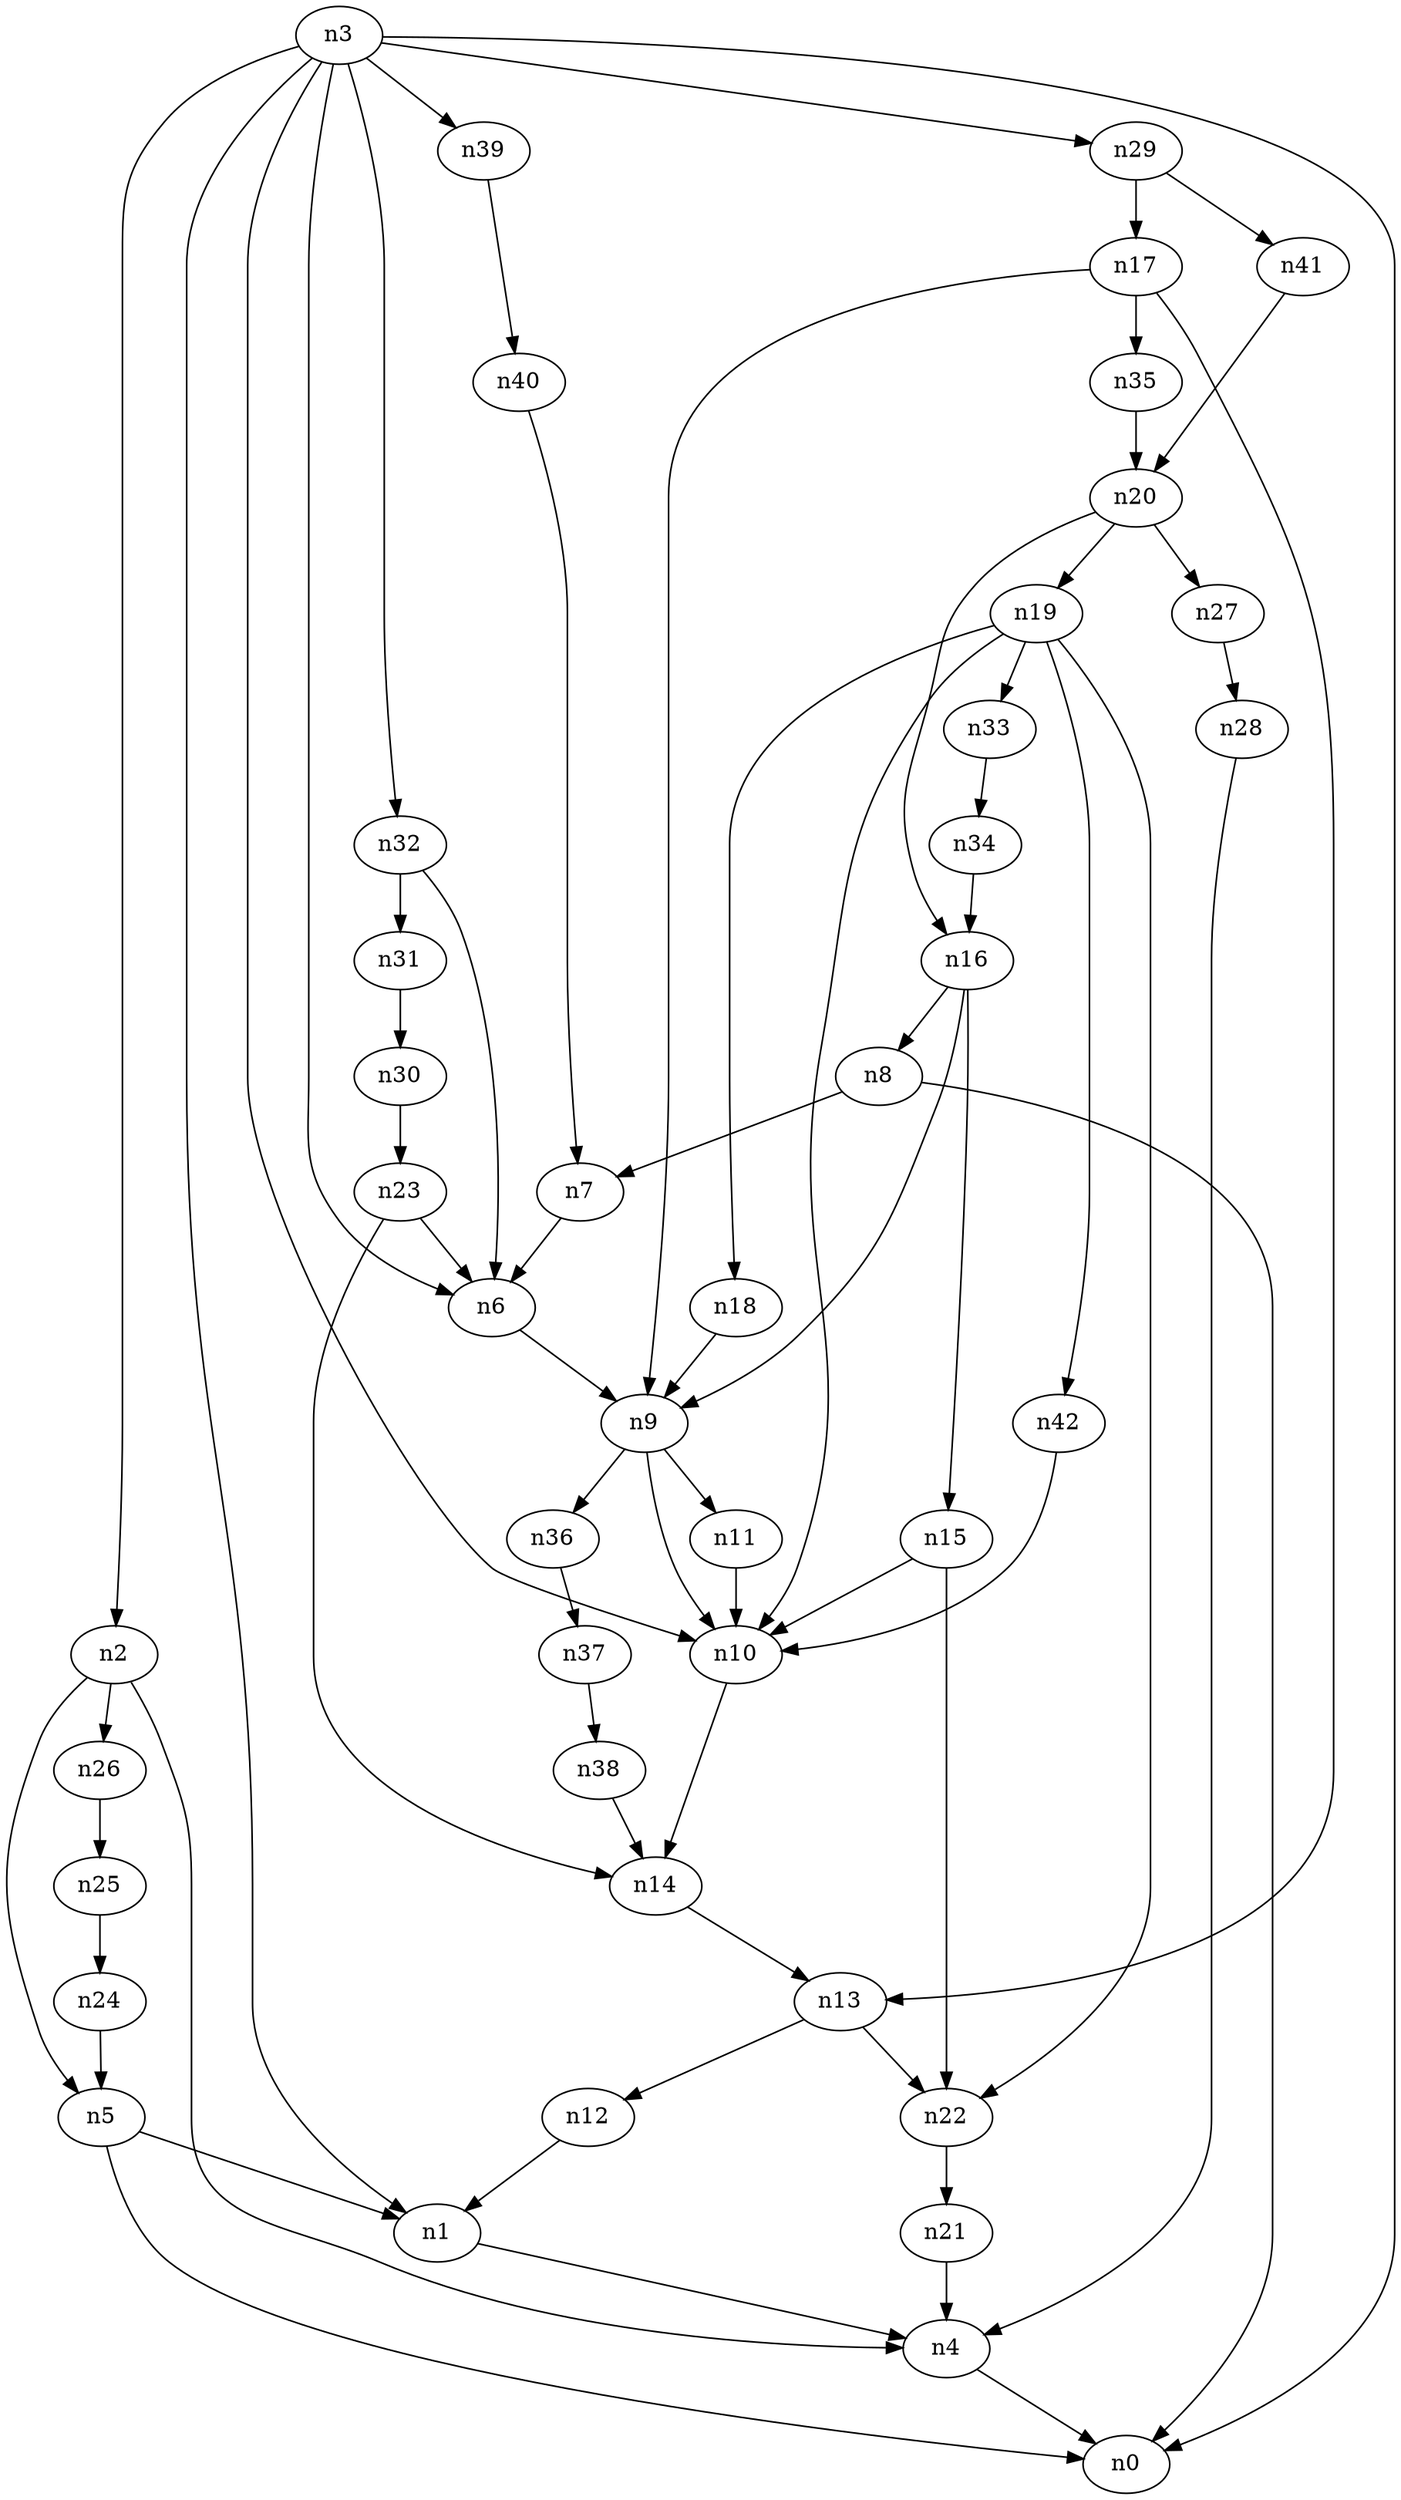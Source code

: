 digraph G {
	n1 -> n4	 [_graphml_id=e4];
	n2 -> n4	 [_graphml_id=e7];
	n2 -> n5	 [_graphml_id=e8];
	n2 -> n26	 [_graphml_id=e41];
	n3 -> n0	 [_graphml_id=e0];
	n3 -> n1	 [_graphml_id=e3];
	n3 -> n2	 [_graphml_id=e6];
	n3 -> n6	 [_graphml_id=e9];
	n3 -> n10	 [_graphml_id=e15];
	n3 -> n29	 [_graphml_id=e46];
	n3 -> n32	 [_graphml_id=e67];
	n3 -> n39	 [_graphml_id=e62];
	n4 -> n0	 [_graphml_id=e1];
	n5 -> n0	 [_graphml_id=e2];
	n5 -> n1	 [_graphml_id=e5];
	n6 -> n9	 [_graphml_id=e13];
	n7 -> n6	 [_graphml_id=e10];
	n8 -> n0	 [_graphml_id=e12];
	n8 -> n7	 [_graphml_id=e11];
	n9 -> n10	 [_graphml_id=e14];
	n9 -> n11	 [_graphml_id=e17];
	n9 -> n36	 [_graphml_id=e58];
	n10 -> n14	 [_graphml_id=e21];
	n11 -> n10	 [_graphml_id=e16];
	n12 -> n1	 [_graphml_id=e18];
	n13 -> n12	 [_graphml_id=e19];
	n13 -> n22	 [_graphml_id=e34];
	n14 -> n13	 [_graphml_id=e20];
	n15 -> n10	 [_graphml_id=e22];
	n15 -> n22	 [_graphml_id=e37];
	n16 -> n8	 [_graphml_id=e24];
	n16 -> n9	 [_graphml_id=e27];
	n16 -> n15	 [_graphml_id=e23];
	n17 -> n9	 [_graphml_id=e26];
	n17 -> n13	 [_graphml_id=e25];
	n17 -> n35	 [_graphml_id=e56];
	n18 -> n9	 [_graphml_id=e28];
	n19 -> n10	 [_graphml_id=e57];
	n19 -> n18	 [_graphml_id=e29];
	n19 -> n22	 [_graphml_id=e47];
	n19 -> n33	 [_graphml_id=e52];
	n19 -> n42	 [_graphml_id=e68];
	n20 -> n16	 [_graphml_id=e31];
	n20 -> n19	 [_graphml_id=e30];
	n20 -> n27	 [_graphml_id=e42];
	n21 -> n4	 [_graphml_id=e32];
	n22 -> n21	 [_graphml_id=e33];
	n23 -> n6	 [_graphml_id=e35];
	n23 -> n14	 [_graphml_id=e36];
	n24 -> n5	 [_graphml_id=e38];
	n25 -> n24	 [_graphml_id=e39];
	n26 -> n25	 [_graphml_id=e40];
	n27 -> n28	 [_graphml_id=e43];
	n28 -> n4	 [_graphml_id=e44];
	n29 -> n17	 [_graphml_id=e45];
	n29 -> n41	 [_graphml_id=e66];
	n30 -> n23	 [_graphml_id=e48];
	n31 -> n30	 [_graphml_id=e49];
	n32 -> n6	 [_graphml_id=e51];
	n32 -> n31	 [_graphml_id=e50];
	n33 -> n34	 [_graphml_id=e53];
	n34 -> n16	 [_graphml_id=e54];
	n35 -> n20	 [_graphml_id=e55];
	n36 -> n37	 [_graphml_id=e59];
	n37 -> n38	 [_graphml_id=e60];
	n38 -> n14	 [_graphml_id=e61];
	n39 -> n40	 [_graphml_id=e63];
	n40 -> n7	 [_graphml_id=e64];
	n41 -> n20	 [_graphml_id=e65];
	n42 -> n10	 [_graphml_id=e69];
}
